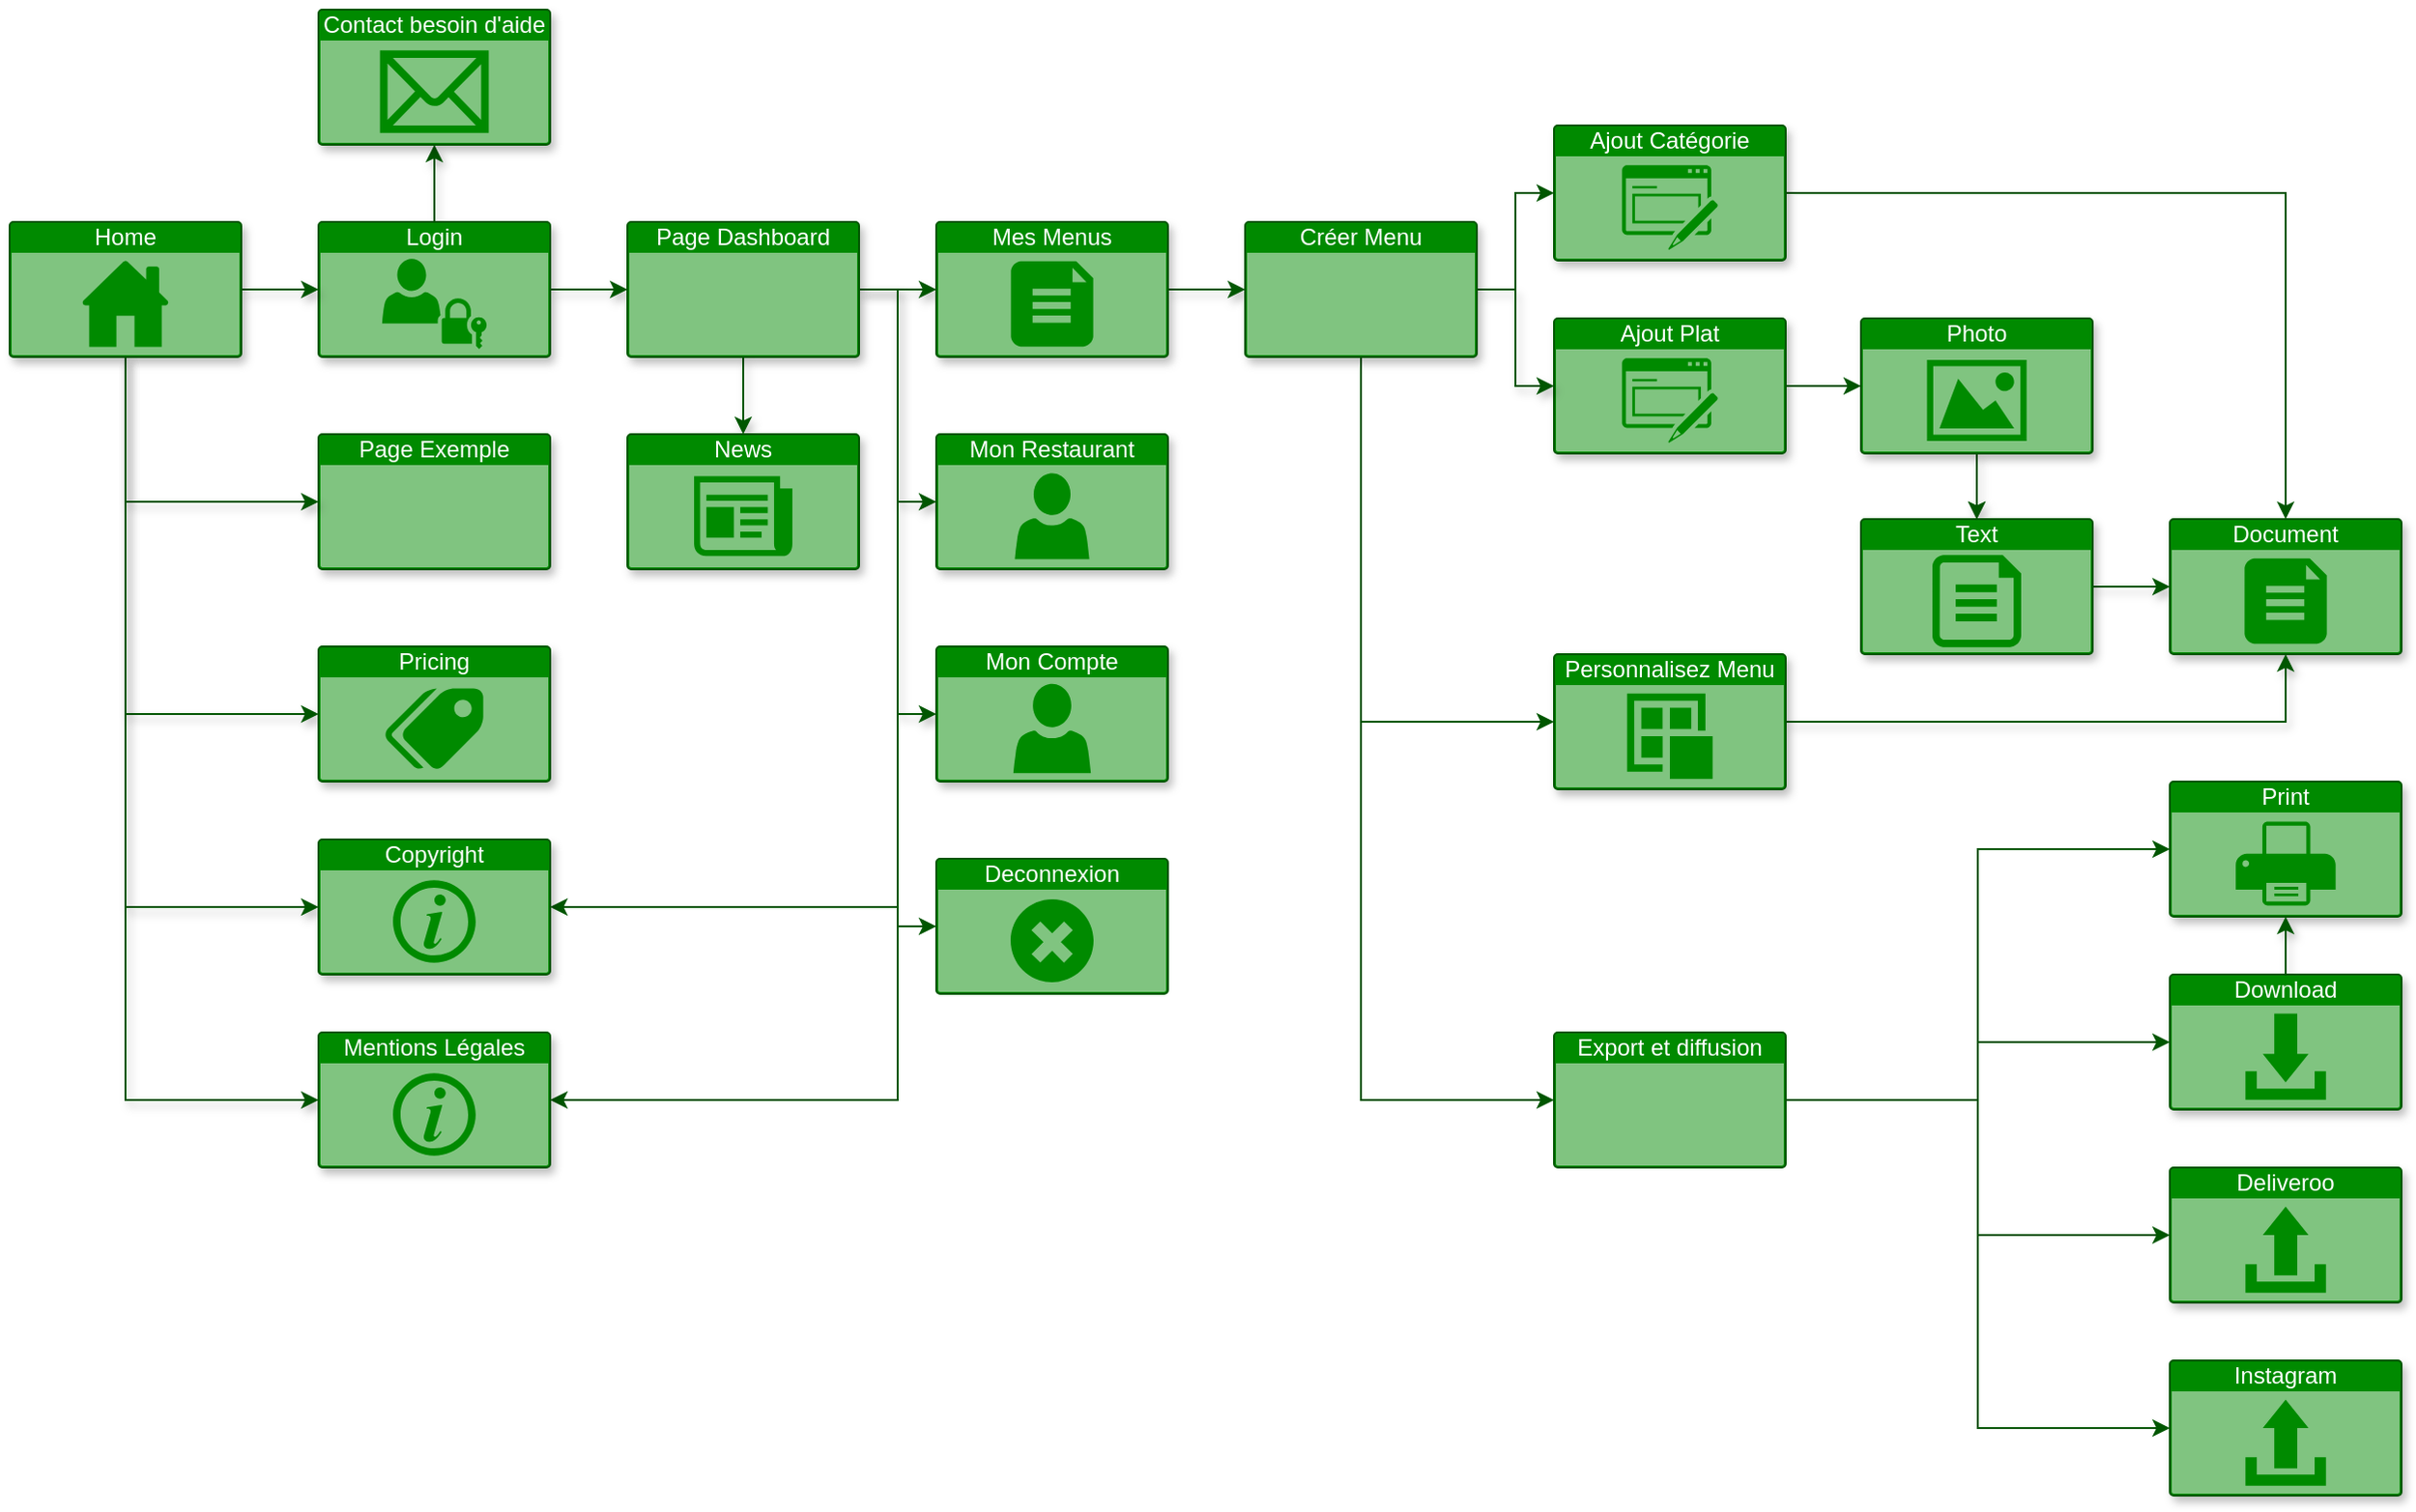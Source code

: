 <mxfile version="21.1.2" type="github">
  <diagram name="Page-1" id="VqAYsBs6g-JY-Q1anHcJ">
    <mxGraphModel dx="1079" dy="773" grid="1" gridSize="10" guides="1" tooltips="1" connect="1" arrows="1" fold="1" page="1" pageScale="1" pageWidth="1169" pageHeight="827" math="0" shadow="0">
      <root>
        <mxCell id="0" />
        <mxCell id="1" parent="0" />
        <mxCell id="5dijK-Lq9n8P_Ewpj1uG-35" value="" style="edgeStyle=orthogonalEdgeStyle;rounded=0;orthogonalLoop=1;jettySize=auto;html=1;fillColor=#008a00;strokeColor=#005700;shadow=1;" edge="1" parent="1" source="5dijK-Lq9n8P_Ewpj1uG-2" target="5dijK-Lq9n8P_Ewpj1uG-8">
          <mxGeometry relative="1" as="geometry" />
        </mxCell>
        <mxCell id="5dijK-Lq9n8P_Ewpj1uG-68" value="" style="edgeStyle=orthogonalEdgeStyle;rounded=0;orthogonalLoop=1;jettySize=auto;html=1;fillColor=#008a00;strokeColor=#005700;shadow=1;" edge="1" parent="1" source="5dijK-Lq9n8P_Ewpj1uG-2" target="5dijK-Lq9n8P_Ewpj1uG-7">
          <mxGeometry relative="1" as="geometry" />
        </mxCell>
        <mxCell id="5dijK-Lq9n8P_Ewpj1uG-2" value="Login" style="html=1;whiteSpace=wrap;labelPosition=center;verticalLabelPosition=middle;verticalAlign=top;align=center;fontSize=12;outlineConnect=0;spacingTop=-6;shape=mxgraph.sitemap.login;fillColor=#008a00;strokeColor=#005700;fontColor=#ffffff;shadow=1;" vertex="1" parent="1">
          <mxGeometry x="370" y="190" width="120" height="70" as="geometry" />
        </mxCell>
        <mxCell id="5dijK-Lq9n8P_Ewpj1uG-3" value="Page Exemple" style="html=1;whiteSpace=wrap;labelPosition=center;verticalLabelPosition=middle;verticalAlign=top;align=center;fontSize=12;outlineConnect=0;spacingTop=-6;shape=mxgraph.sitemap.page;fillColor=#008a00;strokeColor=#005700;fontColor=#ffffff;shadow=1;" vertex="1" parent="1">
          <mxGeometry x="370" y="300" width="120" height="70" as="geometry" />
        </mxCell>
        <mxCell id="5dijK-Lq9n8P_Ewpj1uG-34" value="" style="edgeStyle=orthogonalEdgeStyle;rounded=0;orthogonalLoop=1;jettySize=auto;html=1;fillColor=#008a00;strokeColor=#005700;shadow=1;" edge="1" parent="1" source="5dijK-Lq9n8P_Ewpj1uG-5" target="5dijK-Lq9n8P_Ewpj1uG-2">
          <mxGeometry relative="1" as="geometry" />
        </mxCell>
        <mxCell id="5dijK-Lq9n8P_Ewpj1uG-62" style="edgeStyle=orthogonalEdgeStyle;rounded=0;orthogonalLoop=1;jettySize=auto;html=1;exitX=0.5;exitY=1;exitDx=0;exitDy=0;exitPerimeter=0;entryX=0;entryY=0.5;entryDx=0;entryDy=0;entryPerimeter=0;fillColor=#008a00;strokeColor=#005700;shadow=1;" edge="1" parent="1" source="5dijK-Lq9n8P_Ewpj1uG-5" target="5dijK-Lq9n8P_Ewpj1uG-11">
          <mxGeometry relative="1" as="geometry" />
        </mxCell>
        <mxCell id="5dijK-Lq9n8P_Ewpj1uG-63" style="edgeStyle=orthogonalEdgeStyle;rounded=0;orthogonalLoop=1;jettySize=auto;html=1;exitX=0.5;exitY=1;exitDx=0;exitDy=0;exitPerimeter=0;entryX=0;entryY=0.5;entryDx=0;entryDy=0;entryPerimeter=0;fillColor=#008a00;strokeColor=#005700;shadow=1;" edge="1" parent="1" source="5dijK-Lq9n8P_Ewpj1uG-5" target="5dijK-Lq9n8P_Ewpj1uG-3">
          <mxGeometry relative="1" as="geometry" />
        </mxCell>
        <mxCell id="5dijK-Lq9n8P_Ewpj1uG-66" style="edgeStyle=orthogonalEdgeStyle;rounded=0;orthogonalLoop=1;jettySize=auto;html=1;exitX=0.5;exitY=1;exitDx=0;exitDy=0;exitPerimeter=0;entryX=0;entryY=0.5;entryDx=0;entryDy=0;entryPerimeter=0;fillColor=#008a00;strokeColor=#005700;shadow=1;" edge="1" parent="1" source="5dijK-Lq9n8P_Ewpj1uG-5" target="5dijK-Lq9n8P_Ewpj1uG-65">
          <mxGeometry relative="1" as="geometry" />
        </mxCell>
        <mxCell id="5dijK-Lq9n8P_Ewpj1uG-67" style="edgeStyle=orthogonalEdgeStyle;rounded=0;orthogonalLoop=1;jettySize=auto;html=1;exitX=0.5;exitY=1;exitDx=0;exitDy=0;exitPerimeter=0;entryX=0;entryY=0.5;entryDx=0;entryDy=0;entryPerimeter=0;fillColor=#008a00;strokeColor=#005700;shadow=1;" edge="1" parent="1" source="5dijK-Lq9n8P_Ewpj1uG-5" target="5dijK-Lq9n8P_Ewpj1uG-64">
          <mxGeometry relative="1" as="geometry" />
        </mxCell>
        <mxCell id="5dijK-Lq9n8P_Ewpj1uG-5" value="Home" style="html=1;whiteSpace=wrap;labelPosition=center;verticalLabelPosition=middle;verticalAlign=top;align=center;fontSize=12;outlineConnect=0;spacingTop=-6;shape=mxgraph.sitemap.home;fillColor=#008a00;strokeColor=#005700;fontColor=#ffffff;shadow=1;" vertex="1" parent="1">
          <mxGeometry x="210" y="190" width="120" height="70" as="geometry" />
        </mxCell>
        <mxCell id="5dijK-Lq9n8P_Ewpj1uG-7" value="Contact besoin d&#39;aide" style="html=1;whiteSpace=wrap;labelPosition=center;verticalLabelPosition=middle;verticalAlign=top;align=center;fontSize=12;outlineConnect=0;spacingTop=-6;shape=mxgraph.sitemap.mail;fillColor=#008a00;strokeColor=#005700;fontColor=#ffffff;shadow=1;" vertex="1" parent="1">
          <mxGeometry x="370" y="80" width="120" height="70" as="geometry" />
        </mxCell>
        <mxCell id="5dijK-Lq9n8P_Ewpj1uG-36" value="" style="edgeStyle=orthogonalEdgeStyle;rounded=0;orthogonalLoop=1;jettySize=auto;html=1;fillColor=#008a00;strokeColor=#005700;shadow=1;" edge="1" parent="1" source="5dijK-Lq9n8P_Ewpj1uG-8" target="5dijK-Lq9n8P_Ewpj1uG-31">
          <mxGeometry relative="1" as="geometry" />
        </mxCell>
        <mxCell id="5dijK-Lq9n8P_Ewpj1uG-37" value="" style="edgeStyle=orthogonalEdgeStyle;rounded=0;orthogonalLoop=1;jettySize=auto;html=1;fillColor=#008a00;strokeColor=#005700;shadow=1;" edge="1" parent="1" source="5dijK-Lq9n8P_Ewpj1uG-8" target="5dijK-Lq9n8P_Ewpj1uG-14">
          <mxGeometry relative="1" as="geometry" />
        </mxCell>
        <mxCell id="5dijK-Lq9n8P_Ewpj1uG-69" style="edgeStyle=orthogonalEdgeStyle;rounded=0;orthogonalLoop=1;jettySize=auto;html=1;exitX=1;exitY=0.5;exitDx=0;exitDy=0;exitPerimeter=0;entryX=0;entryY=0.5;entryDx=0;entryDy=0;entryPerimeter=0;fillColor=#008a00;strokeColor=#005700;shadow=1;" edge="1" parent="1" source="5dijK-Lq9n8P_Ewpj1uG-8" target="5dijK-Lq9n8P_Ewpj1uG-10">
          <mxGeometry relative="1" as="geometry" />
        </mxCell>
        <mxCell id="5dijK-Lq9n8P_Ewpj1uG-70" style="edgeStyle=orthogonalEdgeStyle;rounded=0;orthogonalLoop=1;jettySize=auto;html=1;exitX=1;exitY=0.5;exitDx=0;exitDy=0;exitPerimeter=0;entryX=0;entryY=0.5;entryDx=0;entryDy=0;entryPerimeter=0;fillColor=#008a00;strokeColor=#005700;shadow=1;" edge="1" parent="1" source="5dijK-Lq9n8P_Ewpj1uG-8" target="5dijK-Lq9n8P_Ewpj1uG-13">
          <mxGeometry relative="1" as="geometry" />
        </mxCell>
        <mxCell id="5dijK-Lq9n8P_Ewpj1uG-74" style="edgeStyle=orthogonalEdgeStyle;rounded=0;orthogonalLoop=1;jettySize=auto;html=1;exitX=1;exitY=0.5;exitDx=0;exitDy=0;exitPerimeter=0;entryX=1;entryY=0.5;entryDx=0;entryDy=0;entryPerimeter=0;fillColor=#008a00;strokeColor=#005700;" edge="1" parent="1" source="5dijK-Lq9n8P_Ewpj1uG-8" target="5dijK-Lq9n8P_Ewpj1uG-64">
          <mxGeometry relative="1" as="geometry" />
        </mxCell>
        <mxCell id="5dijK-Lq9n8P_Ewpj1uG-76" style="edgeStyle=orthogonalEdgeStyle;rounded=0;orthogonalLoop=1;jettySize=auto;html=1;exitX=1;exitY=0.5;exitDx=0;exitDy=0;exitPerimeter=0;entryX=0;entryY=0.5;entryDx=0;entryDy=0;entryPerimeter=0;fillColor=#008a00;strokeColor=#005700;" edge="1" parent="1" source="5dijK-Lq9n8P_Ewpj1uG-8" target="5dijK-Lq9n8P_Ewpj1uG-75">
          <mxGeometry relative="1" as="geometry" />
        </mxCell>
        <mxCell id="5dijK-Lq9n8P_Ewpj1uG-77" style="edgeStyle=orthogonalEdgeStyle;rounded=0;orthogonalLoop=1;jettySize=auto;html=1;exitX=1;exitY=0.5;exitDx=0;exitDy=0;exitPerimeter=0;entryX=1;entryY=0.5;entryDx=0;entryDy=0;entryPerimeter=0;fillColor=#008a00;strokeColor=#005700;" edge="1" parent="1" source="5dijK-Lq9n8P_Ewpj1uG-8" target="5dijK-Lq9n8P_Ewpj1uG-65">
          <mxGeometry relative="1" as="geometry" />
        </mxCell>
        <mxCell id="5dijK-Lq9n8P_Ewpj1uG-8" value="Page Dashboard" style="html=1;whiteSpace=wrap;labelPosition=center;verticalLabelPosition=middle;verticalAlign=top;align=center;fontSize=12;outlineConnect=0;spacingTop=-6;shape=mxgraph.sitemap.page;fillColor=#008a00;strokeColor=#005700;fontColor=#ffffff;shadow=1;" vertex="1" parent="1">
          <mxGeometry x="530" y="190" width="120" height="70" as="geometry" />
        </mxCell>
        <mxCell id="5dijK-Lq9n8P_Ewpj1uG-10" value="Mon Restaurant" style="html=1;whiteSpace=wrap;labelPosition=center;verticalLabelPosition=middle;verticalAlign=top;align=center;fontSize=12;outlineConnect=0;spacingTop=-6;shape=mxgraph.sitemap.profile;fillColor=#008a00;strokeColor=#005700;fontColor=#ffffff;shadow=1;" vertex="1" parent="1">
          <mxGeometry x="690" y="300" width="120" height="70" as="geometry" />
        </mxCell>
        <mxCell id="5dijK-Lq9n8P_Ewpj1uG-11" value="Pricing" style="html=1;whiteSpace=wrap;labelPosition=center;verticalLabelPosition=middle;verticalAlign=top;align=center;fontSize=12;outlineConnect=0;spacingTop=-6;shape=mxgraph.sitemap.pricing;fillColor=#008a00;strokeColor=#005700;fontColor=#ffffff;shadow=1;" vertex="1" parent="1">
          <mxGeometry x="370" y="410" width="120" height="70" as="geometry" />
        </mxCell>
        <mxCell id="5dijK-Lq9n8P_Ewpj1uG-13" value="Mon Compte" style="html=1;whiteSpace=wrap;labelPosition=center;verticalLabelPosition=middle;verticalAlign=top;align=center;fontSize=12;outlineConnect=0;spacingTop=-6;shape=mxgraph.sitemap.user;fillColor=#008a00;strokeColor=#005700;fontColor=#ffffff;shadow=1;" vertex="1" parent="1">
          <mxGeometry x="690" y="410" width="120" height="70" as="geometry" />
        </mxCell>
        <mxCell id="5dijK-Lq9n8P_Ewpj1uG-61" value="" style="edgeStyle=orthogonalEdgeStyle;rounded=0;orthogonalLoop=1;jettySize=auto;html=1;fillColor=#008a00;strokeColor=#005700;shadow=1;" edge="1" parent="1" source="5dijK-Lq9n8P_Ewpj1uG-14" target="5dijK-Lq9n8P_Ewpj1uG-59">
          <mxGeometry relative="1" as="geometry" />
        </mxCell>
        <mxCell id="5dijK-Lq9n8P_Ewpj1uG-14" value="Mes Menus" style="html=1;whiteSpace=wrap;labelPosition=center;verticalLabelPosition=middle;verticalAlign=top;align=center;fontSize=12;outlineConnect=0;spacingTop=-6;shape=mxgraph.sitemap.document;fillColor=#008a00;strokeColor=#005700;fontColor=#ffffff;shadow=1;" vertex="1" parent="1">
          <mxGeometry x="690" y="190" width="120" height="70" as="geometry" />
        </mxCell>
        <mxCell id="5dijK-Lq9n8P_Ewpj1uG-80" style="edgeStyle=orthogonalEdgeStyle;rounded=0;orthogonalLoop=1;jettySize=auto;html=1;exitX=1;exitY=0.5;exitDx=0;exitDy=0;exitPerimeter=0;entryX=0.5;entryY=0;entryDx=0;entryDy=0;entryPerimeter=0;fillColor=#008a00;strokeColor=#005700;" edge="1" parent="1" source="5dijK-Lq9n8P_Ewpj1uG-18" target="5dijK-Lq9n8P_Ewpj1uG-24">
          <mxGeometry relative="1" as="geometry" />
        </mxCell>
        <mxCell id="5dijK-Lq9n8P_Ewpj1uG-18" value="Ajout Catégorie" style="html=1;whiteSpace=wrap;labelPosition=center;verticalLabelPosition=middle;verticalAlign=top;align=center;fontSize=12;outlineConnect=0;spacingTop=-6;shape=mxgraph.sitemap.form;fillColor=#008a00;strokeColor=#005700;fontColor=#ffffff;shadow=1;" vertex="1" parent="1">
          <mxGeometry x="1010" y="140" width="120" height="70" as="geometry" />
        </mxCell>
        <mxCell id="5dijK-Lq9n8P_Ewpj1uG-78" value="" style="edgeStyle=orthogonalEdgeStyle;rounded=0;orthogonalLoop=1;jettySize=auto;html=1;fillColor=#008a00;strokeColor=#005700;" edge="1" parent="1" source="5dijK-Lq9n8P_Ewpj1uG-22" target="5dijK-Lq9n8P_Ewpj1uG-23">
          <mxGeometry relative="1" as="geometry" />
        </mxCell>
        <mxCell id="5dijK-Lq9n8P_Ewpj1uG-20" value="Ajout Plat" style="html=1;whiteSpace=wrap;labelPosition=center;verticalLabelPosition=middle;verticalAlign=top;align=center;fontSize=12;outlineConnect=0;spacingTop=-6;shape=mxgraph.sitemap.form;fillColor=#008a00;strokeColor=#005700;fontColor=#ffffff;shadow=1;" vertex="1" parent="1">
          <mxGeometry x="1010" y="240" width="120" height="70" as="geometry" />
        </mxCell>
        <mxCell id="5dijK-Lq9n8P_Ewpj1uG-46" value="" style="edgeStyle=orthogonalEdgeStyle;rounded=0;orthogonalLoop=1;jettySize=auto;html=1;fillColor=#008a00;strokeColor=#005700;shadow=1;" edge="1" parent="1" source="5dijK-Lq9n8P_Ewpj1uG-22" target="5dijK-Lq9n8P_Ewpj1uG-23">
          <mxGeometry relative="1" as="geometry" />
        </mxCell>
        <mxCell id="5dijK-Lq9n8P_Ewpj1uG-51" value="" style="edgeStyle=orthogonalEdgeStyle;rounded=0;orthogonalLoop=1;jettySize=auto;html=1;fillColor=#008a00;strokeColor=#005700;shadow=1;" edge="1" parent="1" source="5dijK-Lq9n8P_Ewpj1uG-23" target="5dijK-Lq9n8P_Ewpj1uG-24">
          <mxGeometry relative="1" as="geometry" />
        </mxCell>
        <mxCell id="5dijK-Lq9n8P_Ewpj1uG-23" value="Text" style="html=1;whiteSpace=wrap;labelPosition=center;verticalLabelPosition=middle;verticalAlign=top;align=center;fontSize=12;outlineConnect=0;spacingTop=-6;shape=mxgraph.sitemap.text;fillColor=#008a00;strokeColor=#005700;fontColor=#ffffff;shadow=1;" vertex="1" parent="1">
          <mxGeometry x="1169" y="344" width="120" height="70" as="geometry" />
        </mxCell>
        <mxCell id="5dijK-Lq9n8P_Ewpj1uG-24" value="Document" style="html=1;whiteSpace=wrap;labelPosition=center;verticalLabelPosition=middle;verticalAlign=top;align=center;fontSize=12;outlineConnect=0;spacingTop=-6;shape=mxgraph.sitemap.document;fillColor=#008a00;strokeColor=#005700;fontColor=#ffffff;shadow=1;" vertex="1" parent="1">
          <mxGeometry x="1329" y="344" width="120" height="70" as="geometry" />
        </mxCell>
        <mxCell id="5dijK-Lq9n8P_Ewpj1uG-53" style="edgeStyle=orthogonalEdgeStyle;rounded=0;orthogonalLoop=1;jettySize=auto;html=1;exitX=1;exitY=0.5;exitDx=0;exitDy=0;exitPerimeter=0;entryX=0.5;entryY=1;entryDx=0;entryDy=0;entryPerimeter=0;fillColor=#008a00;strokeColor=#005700;shadow=1;" edge="1" parent="1" source="5dijK-Lq9n8P_Ewpj1uG-26" target="5dijK-Lq9n8P_Ewpj1uG-24">
          <mxGeometry relative="1" as="geometry" />
        </mxCell>
        <mxCell id="5dijK-Lq9n8P_Ewpj1uG-26" value="Personnalisez Menu" style="html=1;whiteSpace=wrap;labelPosition=center;verticalLabelPosition=middle;verticalAlign=top;align=center;fontSize=12;outlineConnect=0;spacingTop=-6;shape=mxgraph.sitemap.post;fillColor=#008a00;strokeColor=#005700;fontColor=#ffffff;shadow=1;" vertex="1" parent="1">
          <mxGeometry x="1010" y="414" width="120" height="70" as="geometry" />
        </mxCell>
        <mxCell id="5dijK-Lq9n8P_Ewpj1uG-27" value="Print" style="html=1;whiteSpace=wrap;labelPosition=center;verticalLabelPosition=middle;verticalAlign=top;align=center;fontSize=12;outlineConnect=0;spacingTop=-6;shape=mxgraph.sitemap.print;fillColor=#008a00;strokeColor=#005700;fontColor=#ffffff;shadow=1;" vertex="1" parent="1">
          <mxGeometry x="1329" y="480" width="120" height="70" as="geometry" />
        </mxCell>
        <mxCell id="5dijK-Lq9n8P_Ewpj1uG-50" value="" style="edgeStyle=orthogonalEdgeStyle;rounded=0;orthogonalLoop=1;jettySize=auto;html=1;fillColor=#008a00;strokeColor=#005700;shadow=1;" edge="1" parent="1" source="5dijK-Lq9n8P_Ewpj1uG-28" target="5dijK-Lq9n8P_Ewpj1uG-27">
          <mxGeometry relative="1" as="geometry" />
        </mxCell>
        <mxCell id="5dijK-Lq9n8P_Ewpj1uG-28" value="Download" style="html=1;whiteSpace=wrap;labelPosition=center;verticalLabelPosition=middle;verticalAlign=top;align=center;fontSize=12;outlineConnect=0;spacingTop=-6;shape=mxgraph.sitemap.download;fillColor=#008a00;strokeColor=#005700;fontColor=#ffffff;shadow=1;" vertex="1" parent="1">
          <mxGeometry x="1329" y="580" width="120" height="70" as="geometry" />
        </mxCell>
        <mxCell id="5dijK-Lq9n8P_Ewpj1uG-29" value="Deliveroo" style="html=1;whiteSpace=wrap;labelPosition=center;verticalLabelPosition=middle;verticalAlign=top;align=center;fontSize=12;outlineConnect=0;spacingTop=-6;shape=mxgraph.sitemap.upload;fillColor=#008a00;strokeColor=#005700;fontColor=#ffffff;shadow=1;" vertex="1" parent="1">
          <mxGeometry x="1329" y="680" width="120" height="70" as="geometry" />
        </mxCell>
        <mxCell id="5dijK-Lq9n8P_Ewpj1uG-30" value="Instagram" style="html=1;whiteSpace=wrap;labelPosition=center;verticalLabelPosition=middle;verticalAlign=top;align=center;fontSize=12;outlineConnect=0;spacingTop=-6;shape=mxgraph.sitemap.upload;fillColor=#008a00;strokeColor=#005700;fontColor=#ffffff;shadow=1;" vertex="1" parent="1">
          <mxGeometry x="1329" y="780" width="120" height="70" as="geometry" />
        </mxCell>
        <mxCell id="5dijK-Lq9n8P_Ewpj1uG-31" value="News" style="html=1;whiteSpace=wrap;labelPosition=center;verticalLabelPosition=middle;verticalAlign=top;align=center;fontSize=12;outlineConnect=0;spacingTop=-6;shape=mxgraph.sitemap.news;fillColor=#008a00;strokeColor=#005700;fontColor=#ffffff;shadow=1;" vertex="1" parent="1">
          <mxGeometry x="530" y="300" width="120" height="70" as="geometry" />
        </mxCell>
        <mxCell id="5dijK-Lq9n8P_Ewpj1uG-72" style="edgeStyle=orthogonalEdgeStyle;rounded=0;orthogonalLoop=1;jettySize=auto;html=1;exitX=1;exitY=0.5;exitDx=0;exitDy=0;exitPerimeter=0;entryX=0;entryY=0.5;entryDx=0;entryDy=0;entryPerimeter=0;fillColor=#008a00;strokeColor=#005700;shadow=1;" edge="1" parent="1" source="5dijK-Lq9n8P_Ewpj1uG-59" target="5dijK-Lq9n8P_Ewpj1uG-20">
          <mxGeometry relative="1" as="geometry" />
        </mxCell>
        <mxCell id="5dijK-Lq9n8P_Ewpj1uG-81" style="edgeStyle=orthogonalEdgeStyle;rounded=0;orthogonalLoop=1;jettySize=auto;html=1;exitX=1;exitY=0.5;exitDx=0;exitDy=0;exitPerimeter=0;entryX=0;entryY=0.5;entryDx=0;entryDy=0;entryPerimeter=0;fillColor=#008a00;strokeColor=#005700;" edge="1" parent="1" source="5dijK-Lq9n8P_Ewpj1uG-59" target="5dijK-Lq9n8P_Ewpj1uG-18">
          <mxGeometry relative="1" as="geometry" />
        </mxCell>
        <mxCell id="5dijK-Lq9n8P_Ewpj1uG-82" style="edgeStyle=orthogonalEdgeStyle;rounded=0;orthogonalLoop=1;jettySize=auto;html=1;exitX=0.5;exitY=1;exitDx=0;exitDy=0;exitPerimeter=0;entryX=0;entryY=0.5;entryDx=0;entryDy=0;entryPerimeter=0;fillColor=#008a00;strokeColor=#005700;" edge="1" parent="1" source="5dijK-Lq9n8P_Ewpj1uG-59" target="5dijK-Lq9n8P_Ewpj1uG-26">
          <mxGeometry relative="1" as="geometry" />
        </mxCell>
        <mxCell id="5dijK-Lq9n8P_Ewpj1uG-86" style="edgeStyle=orthogonalEdgeStyle;rounded=0;orthogonalLoop=1;jettySize=auto;html=1;exitX=0.5;exitY=1;exitDx=0;exitDy=0;exitPerimeter=0;entryX=0;entryY=0.5;entryDx=0;entryDy=0;entryPerimeter=0;fillColor=#008a00;strokeColor=#005700;" edge="1" parent="1" source="5dijK-Lq9n8P_Ewpj1uG-59" target="5dijK-Lq9n8P_Ewpj1uG-85">
          <mxGeometry relative="1" as="geometry" />
        </mxCell>
        <mxCell id="5dijK-Lq9n8P_Ewpj1uG-59" value="Créer Menu" style="html=1;whiteSpace=wrap;labelPosition=center;verticalLabelPosition=middle;verticalAlign=top;align=center;fontSize=12;outlineConnect=0;spacingTop=-6;shape=mxgraph.sitemap.page;fillColor=#008a00;strokeColor=#005700;fontColor=#ffffff;shadow=1;" vertex="1" parent="1">
          <mxGeometry x="850" y="190" width="120" height="70" as="geometry" />
        </mxCell>
        <mxCell id="5dijK-Lq9n8P_Ewpj1uG-64" value="Mentions Légales" style="html=1;whiteSpace=wrap;labelPosition=center;verticalLabelPosition=middle;verticalAlign=top;align=center;fontSize=12;outlineConnect=0;spacingTop=-6;shape=mxgraph.sitemap.info;fillColor=#008a00;strokeColor=#005700;fontColor=#ffffff;shadow=1;" vertex="1" parent="1">
          <mxGeometry x="370" y="610" width="120" height="70" as="geometry" />
        </mxCell>
        <mxCell id="5dijK-Lq9n8P_Ewpj1uG-65" value="Copyright" style="html=1;whiteSpace=wrap;labelPosition=center;verticalLabelPosition=middle;verticalAlign=top;align=center;fontSize=12;outlineConnect=0;spacingTop=-6;shape=mxgraph.sitemap.info;fillColor=#008a00;strokeColor=#005700;fontColor=#ffffff;shadow=1;" vertex="1" parent="1">
          <mxGeometry x="370" y="510" width="120" height="70" as="geometry" />
        </mxCell>
        <mxCell id="5dijK-Lq9n8P_Ewpj1uG-75" value="Deconnexion" style="html=1;whiteSpace=wrap;strokeColor=#005700;fillColor=#008a00;labelPosition=center;verticalLabelPosition=middle;verticalAlign=top;align=center;fontSize=12;outlineConnect=0;spacingTop=-6;fontColor=#ffffff;sketch=0;shape=mxgraph.sitemap.error;" vertex="1" parent="1">
          <mxGeometry x="690" y="520" width="120" height="70" as="geometry" />
        </mxCell>
        <mxCell id="5dijK-Lq9n8P_Ewpj1uG-83" value="" style="edgeStyle=orthogonalEdgeStyle;rounded=0;orthogonalLoop=1;jettySize=auto;html=1;fillColor=#008a00;strokeColor=#005700;" edge="1" parent="1" source="5dijK-Lq9n8P_Ewpj1uG-20" target="5dijK-Lq9n8P_Ewpj1uG-22">
          <mxGeometry relative="1" as="geometry">
            <mxPoint x="1130" y="325" as="sourcePoint" />
            <mxPoint x="1229" y="379" as="targetPoint" />
          </mxGeometry>
        </mxCell>
        <mxCell id="5dijK-Lq9n8P_Ewpj1uG-22" value="Photo" style="html=1;whiteSpace=wrap;labelPosition=center;verticalLabelPosition=middle;verticalAlign=top;align=center;fontSize=12;outlineConnect=0;spacingTop=-6;shape=mxgraph.sitemap.photo;fillColor=#008a00;strokeColor=#005700;fontColor=#ffffff;shadow=1;" vertex="1" parent="1">
          <mxGeometry x="1169" y="240" width="120" height="70" as="geometry" />
        </mxCell>
        <mxCell id="5dijK-Lq9n8P_Ewpj1uG-87" style="edgeStyle=orthogonalEdgeStyle;rounded=0;orthogonalLoop=1;jettySize=auto;html=1;exitX=1;exitY=0.5;exitDx=0;exitDy=0;exitPerimeter=0;entryX=0;entryY=0.5;entryDx=0;entryDy=0;entryPerimeter=0;fillColor=#008a00;strokeColor=#005700;" edge="1" parent="1" source="5dijK-Lq9n8P_Ewpj1uG-85" target="5dijK-Lq9n8P_Ewpj1uG-27">
          <mxGeometry relative="1" as="geometry" />
        </mxCell>
        <mxCell id="5dijK-Lq9n8P_Ewpj1uG-88" style="edgeStyle=orthogonalEdgeStyle;rounded=0;orthogonalLoop=1;jettySize=auto;html=1;exitX=1;exitY=0.5;exitDx=0;exitDy=0;exitPerimeter=0;entryX=0;entryY=0.5;entryDx=0;entryDy=0;entryPerimeter=0;fillColor=#008a00;strokeColor=#005700;" edge="1" parent="1" source="5dijK-Lq9n8P_Ewpj1uG-85" target="5dijK-Lq9n8P_Ewpj1uG-28">
          <mxGeometry relative="1" as="geometry" />
        </mxCell>
        <mxCell id="5dijK-Lq9n8P_Ewpj1uG-89" style="edgeStyle=orthogonalEdgeStyle;rounded=0;orthogonalLoop=1;jettySize=auto;html=1;exitX=1;exitY=0.5;exitDx=0;exitDy=0;exitPerimeter=0;entryX=0;entryY=0.5;entryDx=0;entryDy=0;entryPerimeter=0;fillColor=#008a00;strokeColor=#005700;" edge="1" parent="1" source="5dijK-Lq9n8P_Ewpj1uG-85" target="5dijK-Lq9n8P_Ewpj1uG-30">
          <mxGeometry relative="1" as="geometry" />
        </mxCell>
        <mxCell id="5dijK-Lq9n8P_Ewpj1uG-90" style="edgeStyle=orthogonalEdgeStyle;rounded=0;orthogonalLoop=1;jettySize=auto;html=1;exitX=1;exitY=0.5;exitDx=0;exitDy=0;exitPerimeter=0;entryX=0;entryY=0.5;entryDx=0;entryDy=0;entryPerimeter=0;fillColor=#008a00;strokeColor=#005700;" edge="1" parent="1" source="5dijK-Lq9n8P_Ewpj1uG-85" target="5dijK-Lq9n8P_Ewpj1uG-29">
          <mxGeometry relative="1" as="geometry" />
        </mxCell>
        <mxCell id="5dijK-Lq9n8P_Ewpj1uG-85" value="Export et diffusion" style="html=1;whiteSpace=wrap;strokeColor=#005700;fillColor=#008a00;labelPosition=center;verticalLabelPosition=middle;verticalAlign=top;align=center;fontSize=12;outlineConnect=0;spacingTop=-6;fontColor=#ffffff;sketch=0;shape=mxgraph.sitemap.page;" vertex="1" parent="1">
          <mxGeometry x="1010" y="610" width="120" height="70" as="geometry" />
        </mxCell>
      </root>
    </mxGraphModel>
  </diagram>
</mxfile>
